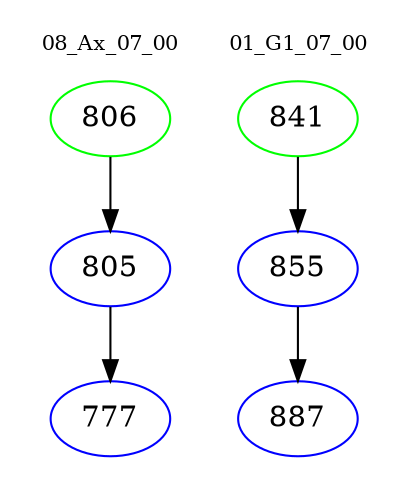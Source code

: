 digraph{
subgraph cluster_0 {
color = white
label = "08_Ax_07_00";
fontsize=10;
T0_806 [label="806", color="green"]
T0_806 -> T0_805 [color="black"]
T0_805 [label="805", color="blue"]
T0_805 -> T0_777 [color="black"]
T0_777 [label="777", color="blue"]
}
subgraph cluster_1 {
color = white
label = "01_G1_07_00";
fontsize=10;
T1_841 [label="841", color="green"]
T1_841 -> T1_855 [color="black"]
T1_855 [label="855", color="blue"]
T1_855 -> T1_887 [color="black"]
T1_887 [label="887", color="blue"]
}
}
